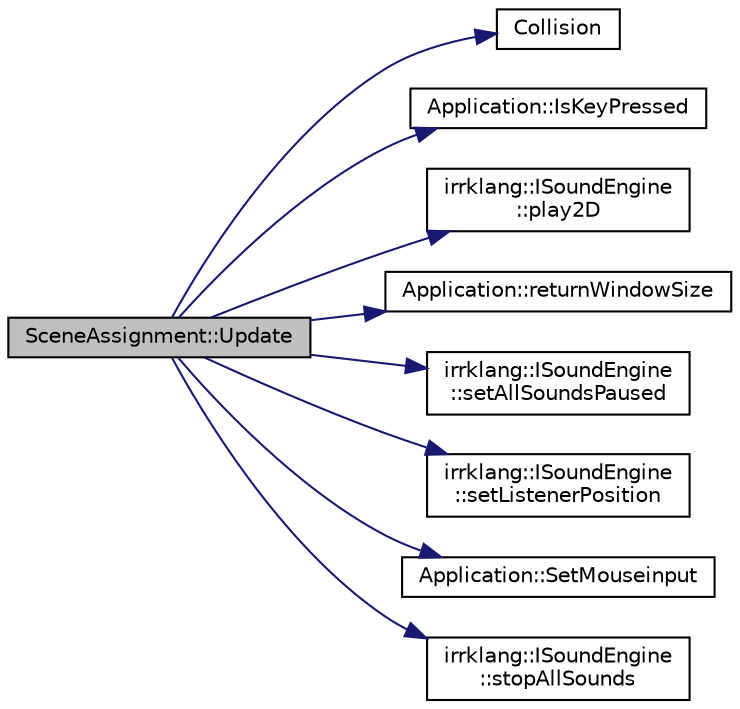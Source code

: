 digraph "SceneAssignment::Update"
{
  bgcolor="transparent";
  edge [fontname="Helvetica",fontsize="10",labelfontname="Helvetica",labelfontsize="10"];
  node [fontname="Helvetica",fontsize="10",shape=record];
  rankdir="LR";
  Node1 [label="SceneAssignment::Update",height=0.2,width=0.4,color="black", fillcolor="grey75", style="filled", fontcolor="black"];
  Node1 -> Node2 [color="midnightblue",fontsize="10",style="solid",fontname="Helvetica"];
  Node2 [label="Collision",height=0.2,width=0.4,color="black",URL="$functions_8cpp.html#a4c933ad2bbfb1c9d634908871ea18164",tooltip="Collision positions. "];
  Node1 -> Node3 [color="midnightblue",fontsize="10",style="solid",fontname="Helvetica"];
  Node3 [label="Application::IsKeyPressed",height=0.2,width=0.4,color="black",URL="$classApplication.html#a72cc9bba26506a7c0f54c346dfbd5cfe",tooltip="React to key pressed by user. "];
  Node1 -> Node4 [color="midnightblue",fontsize="10",style="solid",fontname="Helvetica"];
  Node4 [label="irrklang::ISoundEngine\l::play2D",height=0.2,width=0.4,color="black",URL="$classirrklang_1_1ISoundEngine.html#a25f612fe6479d3b22dc5bab2a2eaa927",tooltip="loads a sound source (if not loaded already) from a file and plays it. "];
  Node1 -> Node5 [color="midnightblue",fontsize="10",style="solid",fontname="Helvetica"];
  Node5 [label="Application::returnWindowSize",height=0.2,width=0.4,color="black",URL="$classApplication.html#a5118b2374710ab7f0059d863ddee825b",tooltip="Return Window size. "];
  Node1 -> Node6 [color="midnightblue",fontsize="10",style="solid",fontname="Helvetica"];
  Node6 [label="irrklang::ISoundEngine\l::setAllSoundsPaused",height=0.2,width=0.4,color="black",URL="$classirrklang_1_1ISoundEngine.html#a92f1a34edd5bfdde3eaae13212eb4147",tooltip="Pauses or unpauses all currently playing sounds. "];
  Node1 -> Node7 [color="midnightblue",fontsize="10",style="solid",fontname="Helvetica"];
  Node7 [label="irrklang::ISoundEngine\l::setListenerPosition",height=0.2,width=0.4,color="black",URL="$classirrklang_1_1ISoundEngine.html#af3e6223435969159ef3b22d0c83d2b84",tooltip="Sets the current listener 3d position. "];
  Node1 -> Node8 [color="midnightblue",fontsize="10",style="solid",fontname="Helvetica"];
  Node8 [label="Application::SetMouseinput",height=0.2,width=0.4,color="black",URL="$classApplication.html#ad101e4ec9b453df915f0dc3f192a1799",tooltip="Define initial Mouse input. "];
  Node1 -> Node9 [color="midnightblue",fontsize="10",style="solid",fontname="Helvetica"];
  Node9 [label="irrklang::ISoundEngine\l::stopAllSounds",height=0.2,width=0.4,color="black",URL="$classirrklang_1_1ISoundEngine.html#a38dbc2f1d49e3127fc4a81a9c1a2f82d",tooltip="Stops all currently playing sounds. "];
}
